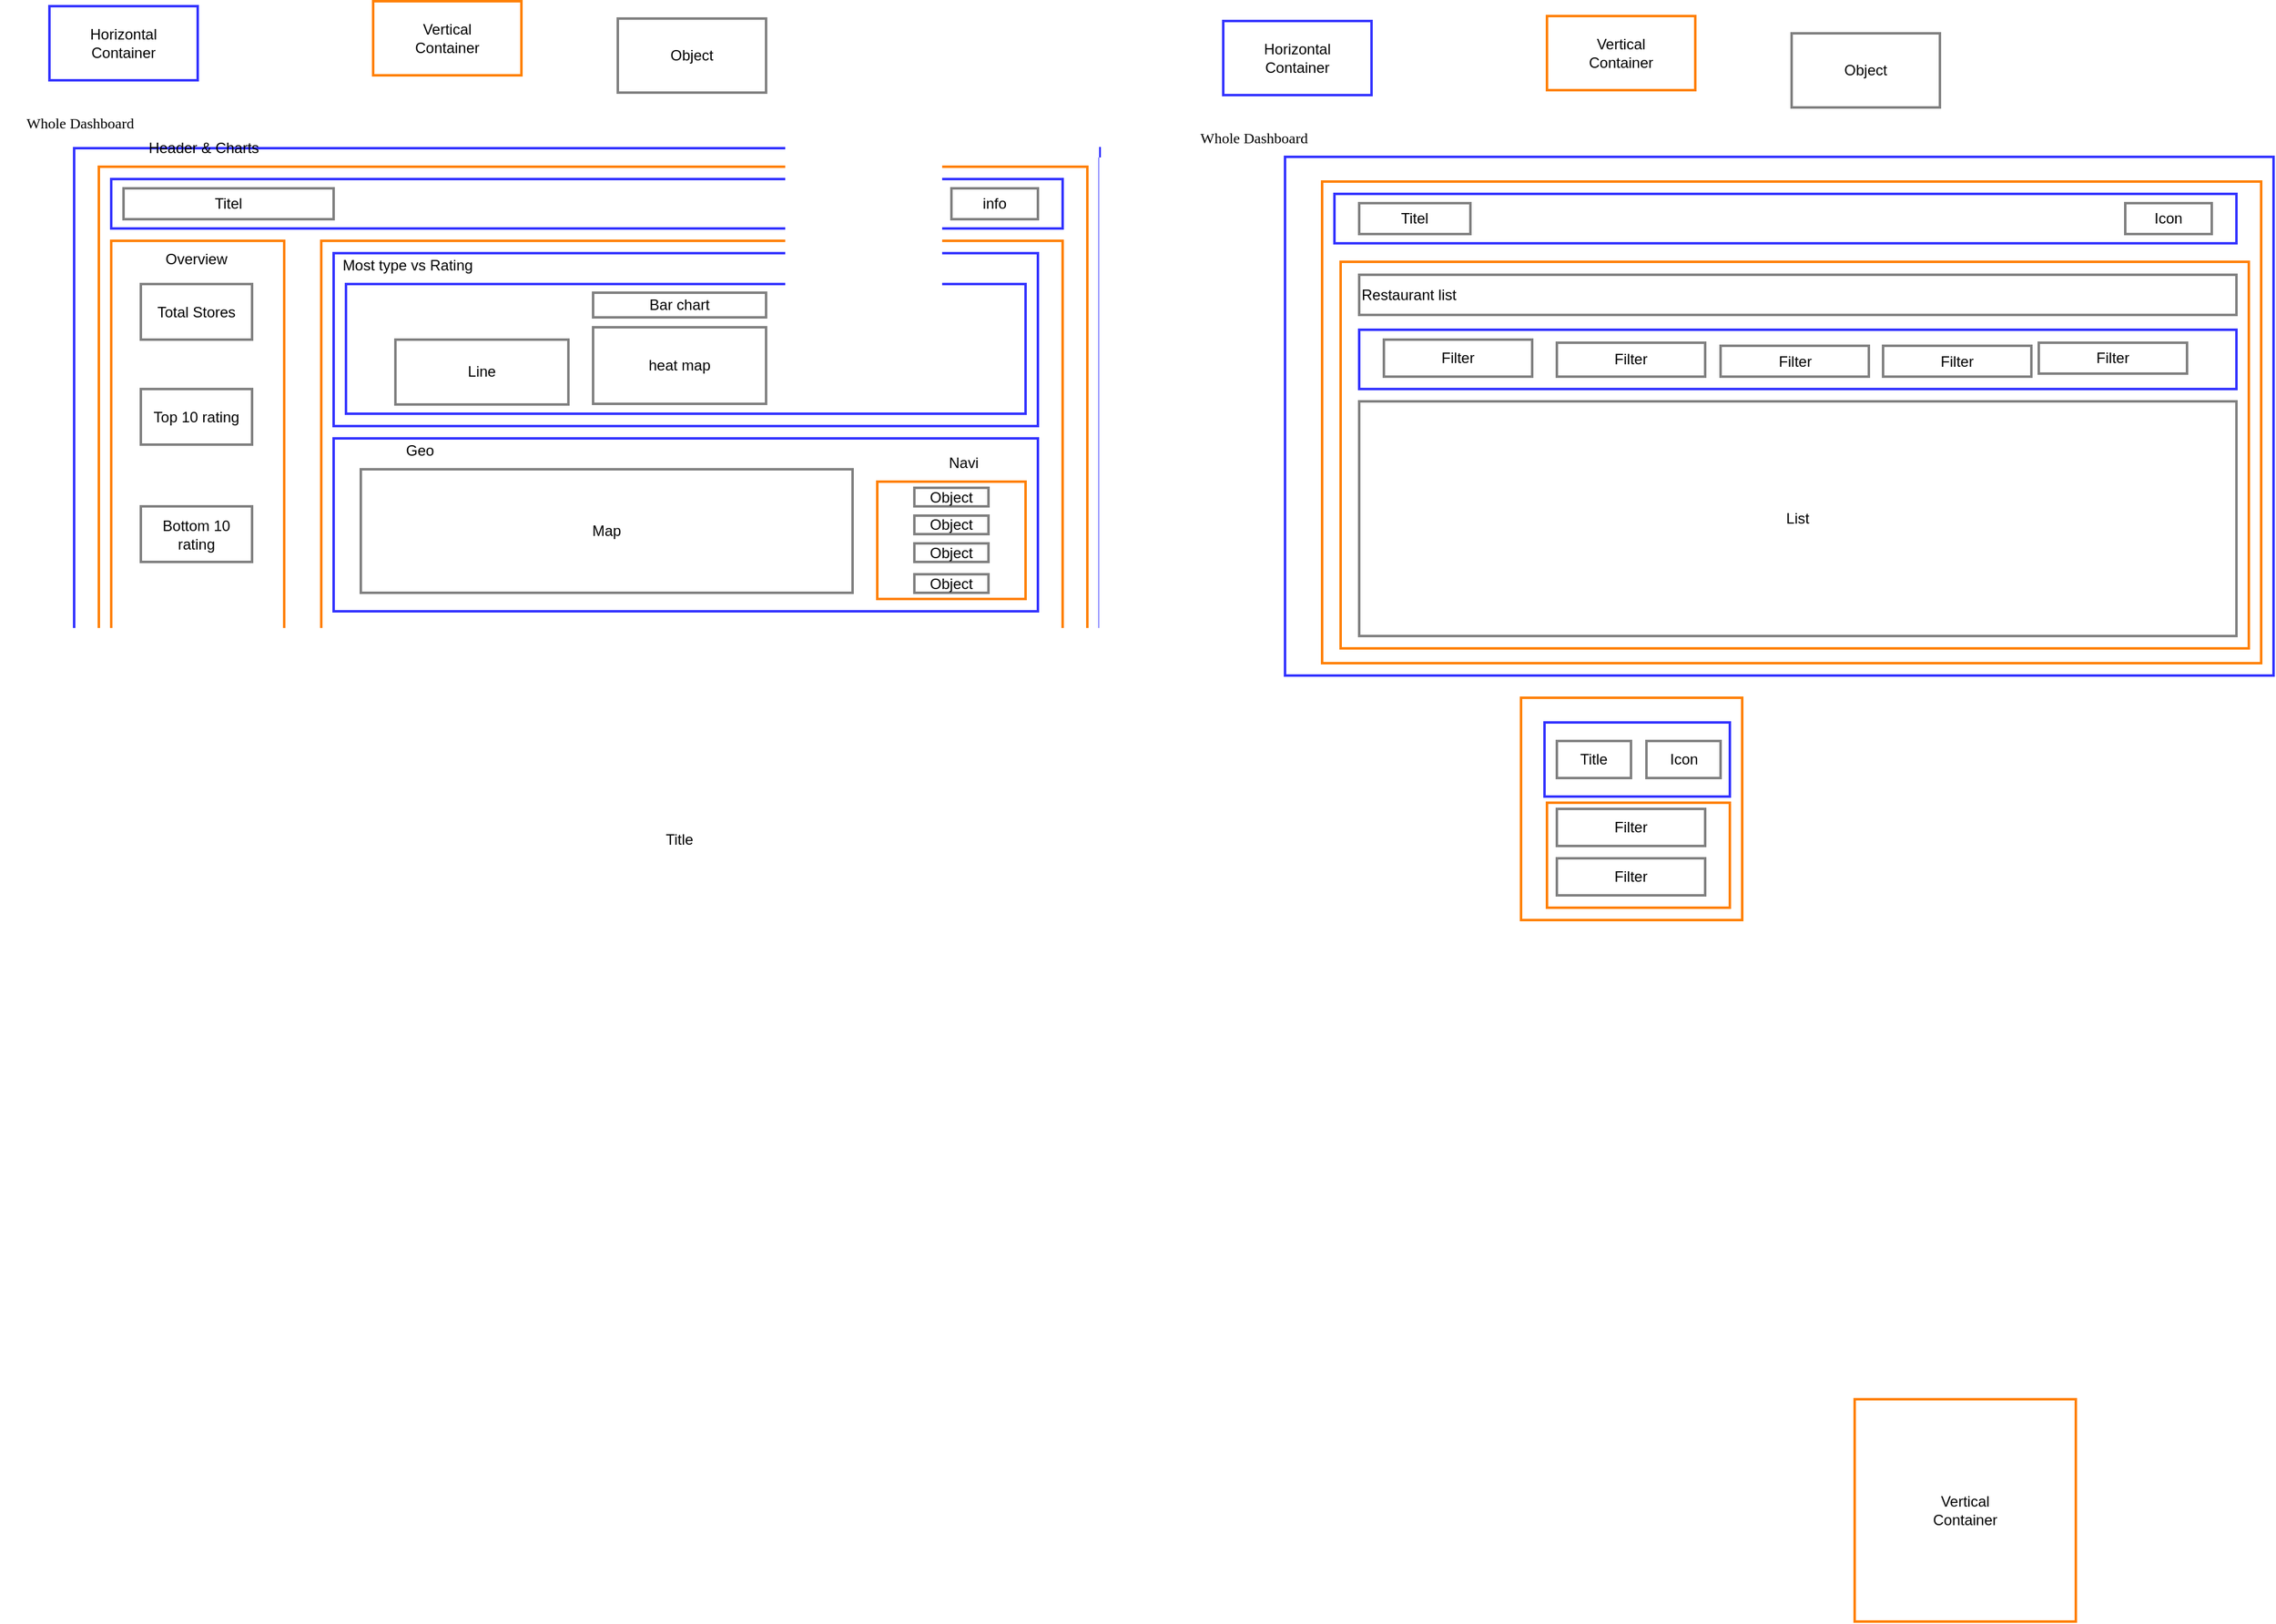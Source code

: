 <mxfile version="26.0.6">
  <diagram name="Page-1" id="rTGM6blZAv2etMTDjOHp">
    <mxGraphModel dx="984" dy="667" grid="1" gridSize="10" guides="1" tooltips="1" connect="1" arrows="1" fold="1" page="1" pageScale="1" pageWidth="827" pageHeight="1169" math="0" shadow="0">
      <root>
        <mxCell id="0" />
        <mxCell id="1" parent="0" />
        <mxCell id="1naIzDhwrKtkXTkhZNrT-1" value="" style="rounded=0;whiteSpace=wrap;html=1;fillColor=none;strokeColor=#3333FF;strokeWidth=2;" parent="1" vertex="1">
          <mxGeometry x="70" y="345" width="830" height="420" as="geometry" />
        </mxCell>
        <mxCell id="1naIzDhwrKtkXTkhZNrT-2" value="Vertical&lt;div&gt;&lt;div&gt;Container&lt;/div&gt;&lt;/div&gt;" style="rounded=0;whiteSpace=wrap;html=1;fillColor=none;strokeColor=#FF8000;strokeWidth=2;" parent="1" vertex="1">
          <mxGeometry x="312" y="226" width="120" height="60" as="geometry" />
        </mxCell>
        <mxCell id="1naIzDhwrKtkXTkhZNrT-3" value="Object" style="rounded=0;whiteSpace=wrap;html=1;fillColor=none;strokeColor=#808080;strokeWidth=2;" parent="1" vertex="1">
          <mxGeometry x="510" y="240" width="120" height="60" as="geometry" />
        </mxCell>
        <mxCell id="1naIzDhwrKtkXTkhZNrT-4" value="Horizontal&lt;div&gt;Container&lt;/div&gt;" style="rounded=0;whiteSpace=wrap;html=1;fillColor=none;strokeColor=#3333FF;strokeWidth=2;" parent="1" vertex="1">
          <mxGeometry x="50" y="230" width="120" height="60" as="geometry" />
        </mxCell>
        <mxCell id="1naIzDhwrKtkXTkhZNrT-5" value="&lt;font face=&quot;Comic Sans MS&quot;&gt;Whole Dashboard&lt;/font&gt;" style="text;html=1;align=center;verticalAlign=middle;whiteSpace=wrap;rounded=0;" parent="1" vertex="1">
          <mxGeometry x="10" y="310" width="130" height="30" as="geometry" />
        </mxCell>
        <mxCell id="1naIzDhwrKtkXTkhZNrT-15" value="&lt;div&gt;&lt;br&gt;&lt;/div&gt;" style="rounded=0;whiteSpace=wrap;html=1;fillColor=none;strokeColor=#FF8000;strokeWidth=2;" parent="1" vertex="1">
          <mxGeometry x="90" y="360" width="800" height="390" as="geometry" />
        </mxCell>
        <mxCell id="1naIzDhwrKtkXTkhZNrT-18" value="Header &amp;amp; Charts" style="text;html=1;align=center;verticalAlign=middle;whiteSpace=wrap;rounded=0;" parent="1" vertex="1">
          <mxGeometry x="105" y="330" width="140" height="30" as="geometry" />
        </mxCell>
        <mxCell id="1naIzDhwrKtkXTkhZNrT-19" value="" style="rounded=0;whiteSpace=wrap;html=1;fillColor=none;strokeColor=#3333FF;strokeWidth=2;" parent="1" vertex="1">
          <mxGeometry x="100" y="370" width="770" height="40" as="geometry" />
        </mxCell>
        <mxCell id="1naIzDhwrKtkXTkhZNrT-20" value="Titel" style="rounded=0;whiteSpace=wrap;html=1;fillColor=none;strokeColor=#808080;strokeWidth=2;" parent="1" vertex="1">
          <mxGeometry x="110" y="377.5" width="170" height="25" as="geometry" />
        </mxCell>
        <mxCell id="1naIzDhwrKtkXTkhZNrT-21" value="info" style="rounded=0;whiteSpace=wrap;html=1;fillColor=none;strokeColor=#808080;strokeWidth=2;" parent="1" vertex="1">
          <mxGeometry x="780" y="377.5" width="70" height="25" as="geometry" />
        </mxCell>
        <mxCell id="1naIzDhwrKtkXTkhZNrT-22" value="" style="rounded=0;whiteSpace=wrap;html=1;fillColor=none;strokeColor=#FF8000;strokeWidth=2;" parent="1" vertex="1">
          <mxGeometry x="100" y="420" width="140" height="320" as="geometry" />
        </mxCell>
        <mxCell id="1naIzDhwrKtkXTkhZNrT-23" value="Overview" style="text;html=1;align=center;verticalAlign=middle;whiteSpace=wrap;rounded=0;" parent="1" vertex="1">
          <mxGeometry x="99" y="420" width="140" height="30" as="geometry" />
        </mxCell>
        <mxCell id="1naIzDhwrKtkXTkhZNrT-25" value="Total Stores" style="rounded=0;whiteSpace=wrap;html=1;fillColor=none;strokeColor=#808080;strokeWidth=2;" parent="1" vertex="1">
          <mxGeometry x="124" y="455" width="90" height="45" as="geometry" />
        </mxCell>
        <mxCell id="1naIzDhwrKtkXTkhZNrT-26" value="Top 10 rating" style="rounded=0;whiteSpace=wrap;html=1;fillColor=none;strokeColor=#808080;strokeWidth=2;" parent="1" vertex="1">
          <mxGeometry x="124" y="540" width="90" height="45" as="geometry" />
        </mxCell>
        <mxCell id="1naIzDhwrKtkXTkhZNrT-28" value="Bottom 10 rating" style="rounded=0;whiteSpace=wrap;html=1;fillColor=none;strokeColor=#808080;strokeWidth=2;" parent="1" vertex="1">
          <mxGeometry x="124" y="635" width="90" height="45" as="geometry" />
        </mxCell>
        <mxCell id="1naIzDhwrKtkXTkhZNrT-29" value="" style="rounded=0;whiteSpace=wrap;html=1;fillColor=none;strokeColor=#FF8000;strokeWidth=2;" parent="1" vertex="1">
          <mxGeometry x="270" y="420" width="600" height="320" as="geometry" />
        </mxCell>
        <mxCell id="1naIzDhwrKtkXTkhZNrT-30" value="" style="rounded=0;whiteSpace=wrap;html=1;fillColor=none;strokeColor=#3333FF;strokeWidth=2;" parent="1" vertex="1">
          <mxGeometry x="280" y="430" width="570" height="140" as="geometry" />
        </mxCell>
        <mxCell id="1naIzDhwrKtkXTkhZNrT-31" value="&lt;div&gt;&lt;br&gt;&lt;/div&gt;" style="rounded=0;whiteSpace=wrap;html=1;fillColor=none;strokeColor=#3333FF;strokeWidth=2;" parent="1" vertex="1">
          <mxGeometry x="280" y="580" width="570" height="140" as="geometry" />
        </mxCell>
        <mxCell id="1naIzDhwrKtkXTkhZNrT-35" value="" style="rounded=0;whiteSpace=wrap;html=1;fillColor=none;strokeColor=#3333FF;strokeWidth=2;" parent="1" vertex="1">
          <mxGeometry x="290" y="455" width="550" height="105" as="geometry" />
        </mxCell>
        <mxCell id="1naIzDhwrKtkXTkhZNrT-36" value="Most type vs Rating" style="text;html=1;align=center;verticalAlign=middle;whiteSpace=wrap;rounded=0;" parent="1" vertex="1">
          <mxGeometry x="270" y="425" width="140" height="30" as="geometry" />
        </mxCell>
        <mxCell id="1naIzDhwrKtkXTkhZNrT-37" value="Line" style="rounded=0;whiteSpace=wrap;html=1;fillColor=none;strokeColor=#808080;strokeWidth=2;" parent="1" vertex="1">
          <mxGeometry x="330" y="500" width="140" height="52.5" as="geometry" />
        </mxCell>
        <mxCell id="1naIzDhwrKtkXTkhZNrT-38" value="heat map" style="rounded=0;whiteSpace=wrap;html=1;fillColor=none;strokeColor=#808080;strokeWidth=2;" parent="1" vertex="1">
          <mxGeometry x="490" y="490" width="140" height="62" as="geometry" />
        </mxCell>
        <mxCell id="1naIzDhwrKtkXTkhZNrT-39" value="Bar chart" style="rounded=0;whiteSpace=wrap;html=1;fillColor=none;strokeColor=#808080;strokeWidth=2;" parent="1" vertex="1">
          <mxGeometry x="490" y="462" width="140" height="20" as="geometry" />
        </mxCell>
        <mxCell id="1naIzDhwrKtkXTkhZNrT-41" value="Map" style="rounded=0;whiteSpace=wrap;html=1;fillColor=none;strokeColor=#808080;strokeWidth=2;" parent="1" vertex="1">
          <mxGeometry x="302" y="605" width="398" height="100" as="geometry" />
        </mxCell>
        <mxCell id="1naIzDhwrKtkXTkhZNrT-44" value="Geo" style="text;html=1;align=center;verticalAlign=middle;whiteSpace=wrap;rounded=0;" parent="1" vertex="1">
          <mxGeometry x="280" y="575" width="140" height="30" as="geometry" />
        </mxCell>
        <mxCell id="1naIzDhwrKtkXTkhZNrT-46" value="Title" style="text;html=1;align=center;verticalAlign=middle;whiteSpace=wrap;rounded=0;" parent="1" vertex="1">
          <mxGeometry x="490" y="890" width="140" height="30" as="geometry" />
        </mxCell>
        <mxCell id="1naIzDhwrKtkXTkhZNrT-50" value="" style="rounded=0;whiteSpace=wrap;html=1;fillColor=none;strokeColor=#3333FF;strokeWidth=2;" parent="1" vertex="1">
          <mxGeometry x="1050" y="352" width="800" height="420" as="geometry" />
        </mxCell>
        <mxCell id="1naIzDhwrKtkXTkhZNrT-51" value="Vertical&lt;div&gt;&lt;div&gt;Container&lt;/div&gt;&lt;/div&gt;" style="rounded=0;whiteSpace=wrap;html=1;fillColor=none;strokeColor=#FF8000;strokeWidth=2;" parent="1" vertex="1">
          <mxGeometry x="1262" y="238" width="120" height="60" as="geometry" />
        </mxCell>
        <mxCell id="1naIzDhwrKtkXTkhZNrT-52" value="Object" style="rounded=0;whiteSpace=wrap;html=1;fillColor=none;strokeColor=#808080;strokeWidth=2;" parent="1" vertex="1">
          <mxGeometry x="1460" y="252" width="120" height="60" as="geometry" />
        </mxCell>
        <mxCell id="1naIzDhwrKtkXTkhZNrT-53" value="Horizontal&lt;div&gt;Container&lt;/div&gt;" style="rounded=0;whiteSpace=wrap;html=1;fillColor=none;strokeColor=#3333FF;strokeWidth=2;" parent="1" vertex="1">
          <mxGeometry x="1000" y="242" width="120" height="60" as="geometry" />
        </mxCell>
        <mxCell id="1naIzDhwrKtkXTkhZNrT-54" value="&lt;font face=&quot;Comic Sans MS&quot;&gt;Whole Dashboard&lt;/font&gt;" style="text;html=1;align=center;verticalAlign=middle;whiteSpace=wrap;rounded=0;" parent="1" vertex="1">
          <mxGeometry x="960" y="322" width="130" height="30" as="geometry" />
        </mxCell>
        <mxCell id="1naIzDhwrKtkXTkhZNrT-64" value="&lt;div&gt;&lt;br&gt;&lt;/div&gt;" style="rounded=0;whiteSpace=wrap;html=1;fillColor=none;strokeColor=#FF8000;strokeWidth=2;" parent="1" vertex="1">
          <mxGeometry x="1080" y="372" width="760" height="390" as="geometry" />
        </mxCell>
        <mxCell id="1naIzDhwrKtkXTkhZNrT-66" value="" style="rounded=0;whiteSpace=wrap;html=1;fillColor=none;strokeColor=#3333FF;strokeWidth=2;" parent="1" vertex="1">
          <mxGeometry x="1090" y="382" width="730" height="40" as="geometry" />
        </mxCell>
        <mxCell id="1naIzDhwrKtkXTkhZNrT-67" value="Titel" style="rounded=0;whiteSpace=wrap;html=1;fillColor=none;strokeColor=#808080;strokeWidth=2;" parent="1" vertex="1">
          <mxGeometry x="1110" y="389.5" width="90" height="25" as="geometry" />
        </mxCell>
        <mxCell id="1naIzDhwrKtkXTkhZNrT-68" value="Icon" style="rounded=0;whiteSpace=wrap;html=1;fillColor=none;strokeColor=#808080;strokeWidth=2;" parent="1" vertex="1">
          <mxGeometry x="1730" y="389.5" width="70" height="25" as="geometry" />
        </mxCell>
        <mxCell id="1naIzDhwrKtkXTkhZNrT-86" value="" style="rounded=0;whiteSpace=wrap;html=1;fillColor=none;strokeColor=#FF8000;strokeWidth=2;" parent="1" vertex="1">
          <mxGeometry x="1095" y="437" width="735" height="313" as="geometry" />
        </mxCell>
        <mxCell id="1naIzDhwrKtkXTkhZNrT-87" value="Restaurant list" style="rounded=0;whiteSpace=wrap;html=1;fillColor=none;strokeColor=#808080;strokeWidth=2;align=left;" parent="1" vertex="1">
          <mxGeometry x="1110" y="447.5" width="710" height="32.5" as="geometry" />
        </mxCell>
        <mxCell id="1naIzDhwrKtkXTkhZNrT-88" value="" style="rounded=0;whiteSpace=wrap;html=1;fillColor=none;strokeColor=#3333FF;strokeWidth=2;" parent="1" vertex="1">
          <mxGeometry x="1110" y="492" width="710" height="48" as="geometry" />
        </mxCell>
        <mxCell id="1naIzDhwrKtkXTkhZNrT-89" value="Filter" style="rounded=0;whiteSpace=wrap;html=1;fillColor=none;strokeColor=#808080;strokeWidth=2;" parent="1" vertex="1">
          <mxGeometry x="1130" y="500" width="120" height="30" as="geometry" />
        </mxCell>
        <mxCell id="1naIzDhwrKtkXTkhZNrT-90" value="Filter" style="rounded=0;whiteSpace=wrap;html=1;fillColor=none;strokeColor=#808080;strokeWidth=2;" parent="1" vertex="1">
          <mxGeometry x="1270" y="502.5" width="120" height="27.5" as="geometry" />
        </mxCell>
        <mxCell id="1naIzDhwrKtkXTkhZNrT-91" value="Filter" style="rounded=0;whiteSpace=wrap;html=1;fillColor=none;strokeColor=#808080;strokeWidth=2;" parent="1" vertex="1">
          <mxGeometry x="1402.5" y="505" width="120" height="25" as="geometry" />
        </mxCell>
        <mxCell id="1naIzDhwrKtkXTkhZNrT-92" value="Filter" style="rounded=0;whiteSpace=wrap;html=1;fillColor=none;strokeColor=#808080;strokeWidth=2;" parent="1" vertex="1">
          <mxGeometry x="1660" y="502.5" width="120" height="25" as="geometry" />
        </mxCell>
        <mxCell id="1naIzDhwrKtkXTkhZNrT-93" value="List" style="rounded=0;whiteSpace=wrap;html=1;fillColor=none;strokeColor=#808080;strokeWidth=2;" parent="1" vertex="1">
          <mxGeometry x="1110" y="550" width="710" height="190" as="geometry" />
        </mxCell>
        <mxCell id="1naIzDhwrKtkXTkhZNrT-95" style="edgeStyle=orthogonalEdgeStyle;rounded=0;orthogonalLoop=1;jettySize=auto;html=1;exitX=0.5;exitY=1;exitDx=0;exitDy=0;" parent="1" source="1naIzDhwrKtkXTkhZNrT-91" target="1naIzDhwrKtkXTkhZNrT-91" edge="1">
          <mxGeometry relative="1" as="geometry" />
        </mxCell>
        <mxCell id="1naIzDhwrKtkXTkhZNrT-96" value="" style="rounded=0;whiteSpace=wrap;html=1;fillColor=none;strokeColor=#FF8000;strokeWidth=2;" parent="1" vertex="1">
          <mxGeometry x="1241" y="790" width="179" height="180" as="geometry" />
        </mxCell>
        <mxCell id="1naIzDhwrKtkXTkhZNrT-97" value="Vertical&lt;div&gt;&lt;div&gt;Container&lt;/div&gt;&lt;/div&gt;" style="rounded=0;whiteSpace=wrap;html=1;fillColor=none;strokeColor=#FF8000;strokeWidth=2;" parent="1" vertex="1">
          <mxGeometry x="1511" y="1358" width="179" height="180" as="geometry" />
        </mxCell>
        <mxCell id="1naIzDhwrKtkXTkhZNrT-98" value="&lt;br&gt;&lt;div&gt;&lt;br&gt;&lt;/div&gt;" style="rounded=0;whiteSpace=wrap;html=1;fillColor=none;strokeColor=#3333FF;strokeWidth=2;" parent="1" vertex="1">
          <mxGeometry x="1260" y="810" width="150" height="60" as="geometry" />
        </mxCell>
        <mxCell id="1naIzDhwrKtkXTkhZNrT-99" value="Title" style="rounded=0;whiteSpace=wrap;html=1;fillColor=none;strokeColor=#808080;strokeWidth=2;" parent="1" vertex="1">
          <mxGeometry x="1270" y="825" width="60" height="30" as="geometry" />
        </mxCell>
        <mxCell id="1naIzDhwrKtkXTkhZNrT-100" value="Icon" style="rounded=0;whiteSpace=wrap;html=1;fillColor=none;strokeColor=#808080;strokeWidth=2;" parent="1" vertex="1">
          <mxGeometry x="1342.5" y="825" width="60" height="30" as="geometry" />
        </mxCell>
        <mxCell id="1naIzDhwrKtkXTkhZNrT-101" value="" style="rounded=0;whiteSpace=wrap;html=1;fillColor=none;strokeColor=#FF8000;strokeWidth=2;" parent="1" vertex="1">
          <mxGeometry x="1262" y="875" width="148" height="85" as="geometry" />
        </mxCell>
        <mxCell id="1naIzDhwrKtkXTkhZNrT-104" value="Filter" style="rounded=0;whiteSpace=wrap;html=1;fillColor=none;strokeColor=#808080;strokeWidth=2;" parent="1" vertex="1">
          <mxGeometry x="1270" y="880" width="120" height="30" as="geometry" />
        </mxCell>
        <mxCell id="1naIzDhwrKtkXTkhZNrT-105" value="Filter" style="rounded=0;whiteSpace=wrap;html=1;fillColor=none;strokeColor=#808080;strokeWidth=2;" parent="1" vertex="1">
          <mxGeometry x="1270" y="920" width="120" height="30" as="geometry" />
        </mxCell>
        <mxCell id="53iq_xRpg1aFW17iQT7x-10" value="Navi" style="text;html=1;align=center;verticalAlign=middle;whiteSpace=wrap;rounded=0;" vertex="1" parent="1">
          <mxGeometry x="760" y="585" width="60" height="30" as="geometry" />
        </mxCell>
        <mxCell id="53iq_xRpg1aFW17iQT7x-14" value="" style="rounded=0;whiteSpace=wrap;html=1;fillColor=none;strokeColor=#FF8000;strokeWidth=2;" vertex="1" parent="1">
          <mxGeometry x="720" y="615" width="120" height="95" as="geometry" />
        </mxCell>
        <mxCell id="53iq_xRpg1aFW17iQT7x-15" value="Object" style="rounded=0;whiteSpace=wrap;html=1;fillColor=none;strokeColor=#808080;strokeWidth=2;" vertex="1" parent="1">
          <mxGeometry x="750" y="620" width="60" height="15" as="geometry" />
        </mxCell>
        <mxCell id="53iq_xRpg1aFW17iQT7x-16" value="Object" style="rounded=0;whiteSpace=wrap;html=1;fillColor=none;strokeColor=#808080;strokeWidth=2;" vertex="1" parent="1">
          <mxGeometry x="750" y="642.5" width="60" height="15" as="geometry" />
        </mxCell>
        <mxCell id="53iq_xRpg1aFW17iQT7x-17" value="Object" style="rounded=0;whiteSpace=wrap;html=1;fillColor=none;strokeColor=#808080;strokeWidth=2;" vertex="1" parent="1">
          <mxGeometry x="750" y="665" width="60" height="15" as="geometry" />
        </mxCell>
        <mxCell id="53iq_xRpg1aFW17iQT7x-18" value="Object" style="rounded=0;whiteSpace=wrap;html=1;fillColor=none;strokeColor=#808080;strokeWidth=2;" vertex="1" parent="1">
          <mxGeometry x="750" y="690" width="60" height="15" as="geometry" />
        </mxCell>
        <mxCell id="53iq_xRpg1aFW17iQT7x-19" value="Filter" style="rounded=0;whiteSpace=wrap;html=1;fillColor=none;strokeColor=#808080;strokeWidth=2;" vertex="1" parent="1">
          <mxGeometry x="1534" y="505" width="120" height="25" as="geometry" />
        </mxCell>
      </root>
    </mxGraphModel>
  </diagram>
</mxfile>
